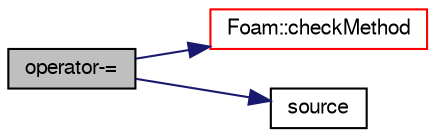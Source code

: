 digraph "operator-="
{
  bgcolor="transparent";
  edge [fontname="FreeSans",fontsize="10",labelfontname="FreeSans",labelfontsize="10"];
  node [fontname="FreeSans",fontsize="10",shape=record];
  rankdir="LR";
  Node6354 [label="operator-=",height=0.2,width=0.4,color="black", fillcolor="grey75", style="filled", fontcolor="black"];
  Node6354 -> Node6355 [color="midnightblue",fontsize="10",style="solid",fontname="FreeSans"];
  Node6355 [label="Foam::checkMethod",height=0.2,width=0.4,color="red",URL="$a21124.html#a656fbda275eb1aaf53a9b1df97a5743c"];
  Node6354 -> Node6401 [color="midnightblue",fontsize="10",style="solid",fontname="FreeSans"];
  Node6401 [label="source",height=0.2,width=0.4,color="black",URL="$a22358.html#a4c49d61a0e11bbdadf6646dbe3740560"];
}
